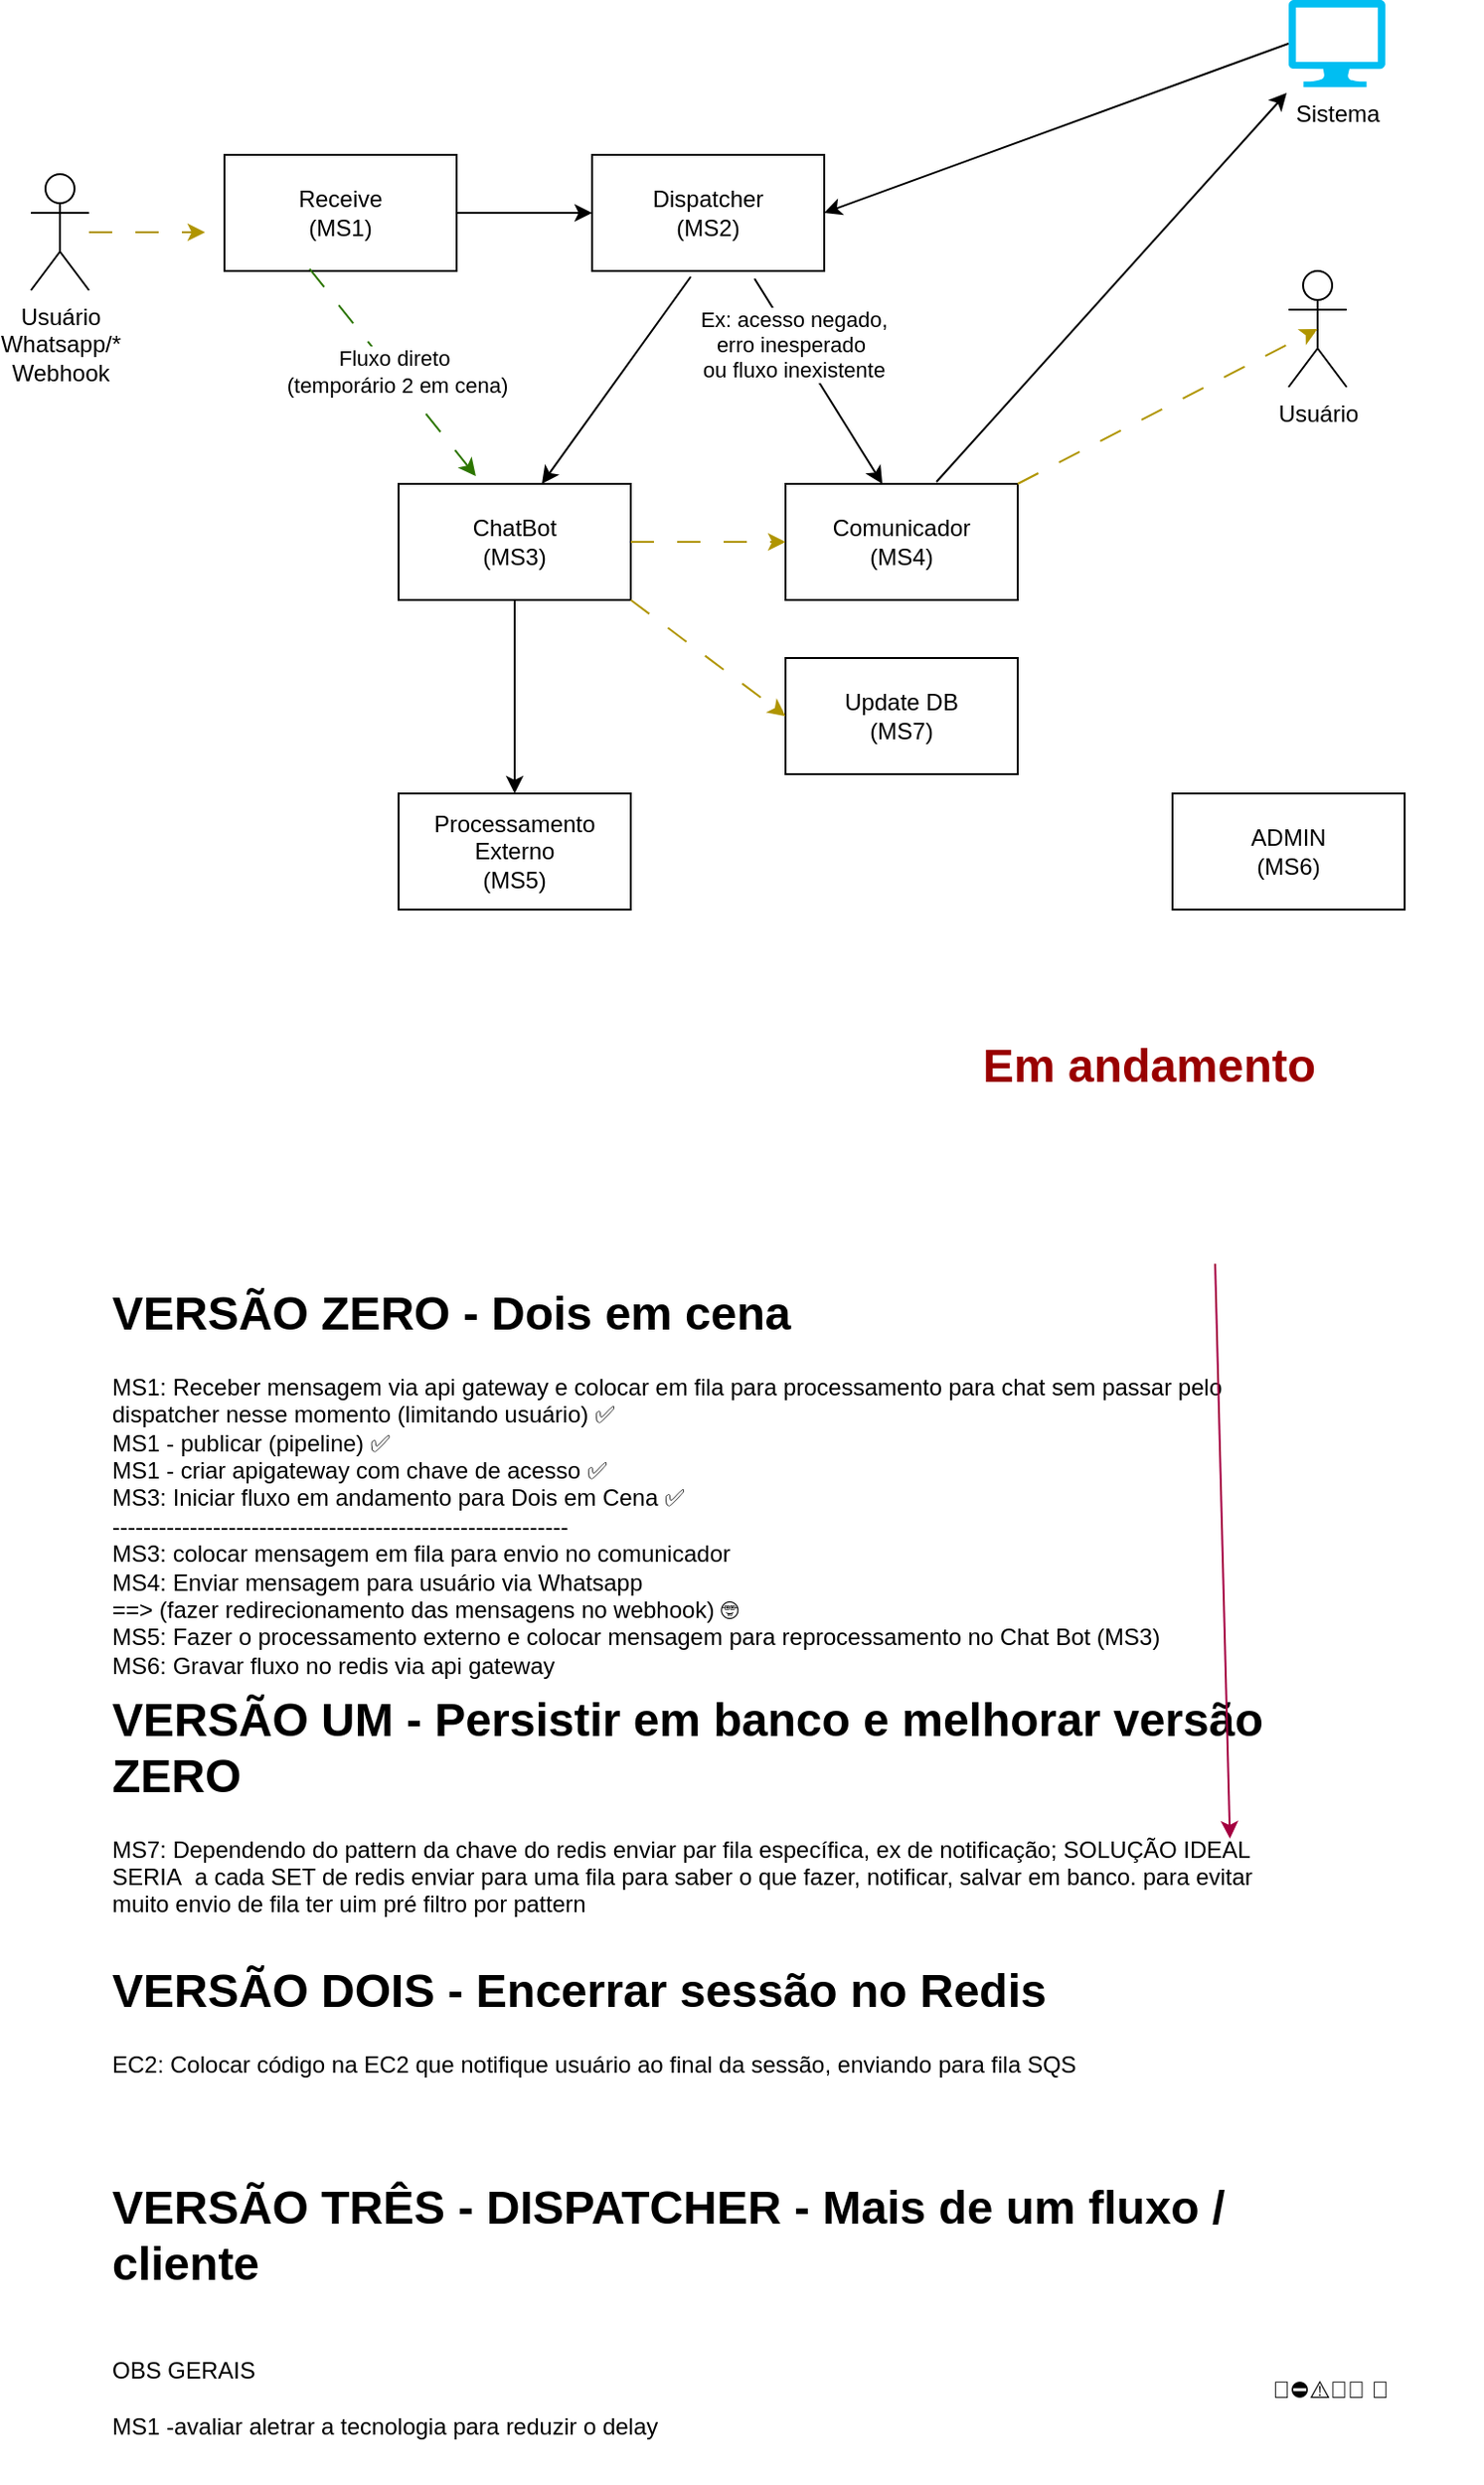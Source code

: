 <mxfile version="24.7.17">
  <diagram name="Page-1" id="x4owEQR5tJqsFIFqXLhK">
    <mxGraphModel dx="1434" dy="907" grid="1" gridSize="10" guides="1" tooltips="1" connect="1" arrows="1" fold="1" page="1" pageScale="1" pageWidth="850" pageHeight="1100" math="0" shadow="0">
      <root>
        <mxCell id="0" />
        <mxCell id="1" parent="0" />
        <mxCell id="aL0qmMMuCSAnXSBfhj6i-2" value="Usuário&lt;div&gt;Whatsapp/*&lt;br&gt;Webhook&lt;/div&gt;" style="shape=umlActor;verticalLabelPosition=bottom;verticalAlign=top;html=1;outlineConnect=0;" parent="1" vertex="1">
          <mxGeometry x="40" y="160" width="30" height="60" as="geometry" />
        </mxCell>
        <mxCell id="aL0qmMMuCSAnXSBfhj6i-4" value="Receive&lt;br&gt;(MS1)" style="rounded=0;whiteSpace=wrap;html=1;" parent="1" vertex="1">
          <mxGeometry x="140" y="150" width="120" height="60" as="geometry" />
        </mxCell>
        <mxCell id="aL0qmMMuCSAnXSBfhj6i-7" value="" style="endArrow=classic;html=1;rounded=0;dashed=1;dashPattern=12 12;fillColor=#e3c800;strokeColor=#B09500;" parent="1" source="aL0qmMMuCSAnXSBfhj6i-2" edge="1">
          <mxGeometry width="50" height="50" relative="1" as="geometry">
            <mxPoint x="620" y="490" as="sourcePoint" />
            <mxPoint x="130" y="190" as="targetPoint" />
          </mxGeometry>
        </mxCell>
        <mxCell id="aL0qmMMuCSAnXSBfhj6i-8" value="Dispatcher&lt;br&gt;(MS2)" style="rounded=0;whiteSpace=wrap;html=1;" parent="1" vertex="1">
          <mxGeometry x="330" y="150" width="120" height="60" as="geometry" />
        </mxCell>
        <mxCell id="aL0qmMMuCSAnXSBfhj6i-9" value="ChatBot&lt;br&gt;(MS3)" style="rounded=0;whiteSpace=wrap;html=1;" parent="1" vertex="1">
          <mxGeometry x="230" y="320" width="120" height="60" as="geometry" />
        </mxCell>
        <mxCell id="aL0qmMMuCSAnXSBfhj6i-10" value="" style="endArrow=classic;html=1;rounded=0;exitX=1;exitY=0.5;exitDx=0;exitDy=0;entryX=0;entryY=0.5;entryDx=0;entryDy=0;" parent="1" source="aL0qmMMuCSAnXSBfhj6i-4" target="aL0qmMMuCSAnXSBfhj6i-8" edge="1">
          <mxGeometry width="50" height="50" relative="1" as="geometry">
            <mxPoint x="80" y="200" as="sourcePoint" />
            <mxPoint x="320" y="190" as="targetPoint" />
          </mxGeometry>
        </mxCell>
        <mxCell id="aL0qmMMuCSAnXSBfhj6i-11" value="" style="endArrow=classic;html=1;rounded=0;exitX=0.367;exitY=0.983;exitDx=0;exitDy=0;exitPerimeter=0;entryX=0.333;entryY=-0.067;entryDx=0;entryDy=0;entryPerimeter=0;dashed=1;fillColor=#60a917;strokeColor=#2D7600;dashPattern=12 12;" parent="1" source="aL0qmMMuCSAnXSBfhj6i-4" target="aL0qmMMuCSAnXSBfhj6i-9" edge="1">
          <mxGeometry width="50" height="50" relative="1" as="geometry">
            <mxPoint x="620" y="490" as="sourcePoint" />
            <mxPoint x="670" y="440" as="targetPoint" />
          </mxGeometry>
        </mxCell>
        <mxCell id="aL0qmMMuCSAnXSBfhj6i-12" value="Fluxo direto&amp;nbsp;&lt;div&gt;(temporário 2 em cena)&lt;/div&gt;" style="edgeLabel;html=1;align=center;verticalAlign=middle;resizable=0;points=[];" parent="aL0qmMMuCSAnXSBfhj6i-11" vertex="1" connectable="0">
          <mxGeometry x="0.003" y="2" relative="1" as="geometry">
            <mxPoint as="offset" />
          </mxGeometry>
        </mxCell>
        <mxCell id="aL0qmMMuCSAnXSBfhj6i-13" value="Comunicador&lt;br&gt;(MS4)" style="rounded=0;whiteSpace=wrap;html=1;" parent="1" vertex="1">
          <mxGeometry x="430" y="320" width="120" height="60" as="geometry" />
        </mxCell>
        <mxCell id="aL0qmMMuCSAnXSBfhj6i-14" value="Sistema" style="verticalLabelPosition=bottom;html=1;verticalAlign=top;align=center;strokeColor=none;fillColor=#00BEF2;shape=mxgraph.azure.computer;pointerEvents=1;" parent="1" vertex="1">
          <mxGeometry x="690" y="70" width="50" height="45" as="geometry" />
        </mxCell>
        <mxCell id="aL0qmMMuCSAnXSBfhj6i-15" value="" style="endArrow=classic;html=1;rounded=0;exitX=0;exitY=0.5;exitDx=0;exitDy=0;exitPerimeter=0;entryX=1;entryY=0.5;entryDx=0;entryDy=0;" parent="1" source="aL0qmMMuCSAnXSBfhj6i-14" target="aL0qmMMuCSAnXSBfhj6i-8" edge="1">
          <mxGeometry width="50" height="50" relative="1" as="geometry">
            <mxPoint x="620" y="490" as="sourcePoint" />
            <mxPoint x="670" y="440" as="targetPoint" />
          </mxGeometry>
        </mxCell>
        <mxCell id="aL0qmMMuCSAnXSBfhj6i-16" value="" style="endArrow=classic;html=1;rounded=0;exitX=0.425;exitY=1.05;exitDx=0;exitDy=0;exitPerimeter=0;entryX=0.617;entryY=0;entryDx=0;entryDy=0;entryPerimeter=0;" parent="1" source="aL0qmMMuCSAnXSBfhj6i-8" target="aL0qmMMuCSAnXSBfhj6i-9" edge="1">
          <mxGeometry width="50" height="50" relative="1" as="geometry">
            <mxPoint x="620" y="490" as="sourcePoint" />
            <mxPoint x="670" y="440" as="targetPoint" />
          </mxGeometry>
        </mxCell>
        <mxCell id="aL0qmMMuCSAnXSBfhj6i-17" value="" style="endArrow=classic;html=1;rounded=0;exitX=0.7;exitY=1.067;exitDx=0;exitDy=0;exitPerimeter=0;entryX=0.417;entryY=0;entryDx=0;entryDy=0;entryPerimeter=0;" parent="1" source="aL0qmMMuCSAnXSBfhj6i-8" target="aL0qmMMuCSAnXSBfhj6i-13" edge="1">
          <mxGeometry width="50" height="50" relative="1" as="geometry">
            <mxPoint x="620" y="490" as="sourcePoint" />
            <mxPoint x="670" y="440" as="targetPoint" />
          </mxGeometry>
        </mxCell>
        <mxCell id="aL0qmMMuCSAnXSBfhj6i-25" value="Ex: acesso negado, &lt;br&gt;erro&amp;nbsp;inesperado&amp;nbsp;&lt;div&gt;ou fluxo inexistente&lt;/div&gt;" style="edgeLabel;html=1;align=center;verticalAlign=middle;resizable=0;points=[];" parent="aL0qmMMuCSAnXSBfhj6i-17" vertex="1" connectable="0">
          <mxGeometry x="-0.367" y="-1" relative="1" as="geometry">
            <mxPoint as="offset" />
          </mxGeometry>
        </mxCell>
        <mxCell id="aL0qmMMuCSAnXSBfhj6i-18" value="" style="endArrow=classic;html=1;rounded=0;exitX=1;exitY=0.5;exitDx=0;exitDy=0;entryX=0;entryY=0.5;entryDx=0;entryDy=0;dashed=1;dashPattern=12 12;fillColor=#e3c800;strokeColor=#B09500;" parent="1" source="aL0qmMMuCSAnXSBfhj6i-9" target="aL0qmMMuCSAnXSBfhj6i-13" edge="1">
          <mxGeometry width="50" height="50" relative="1" as="geometry">
            <mxPoint x="620" y="490" as="sourcePoint" />
            <mxPoint x="670" y="440" as="targetPoint" />
          </mxGeometry>
        </mxCell>
        <mxCell id="aL0qmMMuCSAnXSBfhj6i-19" value="Usuário" style="shape=umlActor;verticalLabelPosition=bottom;verticalAlign=top;html=1;outlineConnect=0;" parent="1" vertex="1">
          <mxGeometry x="690" y="210" width="30" height="60" as="geometry" />
        </mxCell>
        <mxCell id="aL0qmMMuCSAnXSBfhj6i-20" value="" style="endArrow=classic;html=1;rounded=0;exitX=1;exitY=0;exitDx=0;exitDy=0;entryX=0.5;entryY=0.5;entryDx=0;entryDy=0;entryPerimeter=0;dashed=1;dashPattern=12 12;fillColor=#e3c800;strokeColor=#B09500;" parent="1" source="aL0qmMMuCSAnXSBfhj6i-13" target="aL0qmMMuCSAnXSBfhj6i-19" edge="1">
          <mxGeometry width="50" height="50" relative="1" as="geometry">
            <mxPoint x="620" y="490" as="sourcePoint" />
            <mxPoint x="680" y="250" as="targetPoint" />
          </mxGeometry>
        </mxCell>
        <mxCell id="aL0qmMMuCSAnXSBfhj6i-21" value="" style="endArrow=classic;html=1;rounded=0;exitX=0.65;exitY=-0.017;exitDx=0;exitDy=0;exitPerimeter=0;entryX=-0.02;entryY=1.067;entryDx=0;entryDy=0;entryPerimeter=0;" parent="1" source="aL0qmMMuCSAnXSBfhj6i-13" target="aL0qmMMuCSAnXSBfhj6i-14" edge="1">
          <mxGeometry width="50" height="50" relative="1" as="geometry">
            <mxPoint x="560" y="330" as="sourcePoint" />
            <mxPoint x="690" y="260" as="targetPoint" />
          </mxGeometry>
        </mxCell>
        <mxCell id="aL0qmMMuCSAnXSBfhj6i-22" value="Processamento&lt;br&gt;Externo&lt;br&gt;(MS5)" style="rounded=0;whiteSpace=wrap;html=1;" parent="1" vertex="1">
          <mxGeometry x="230" y="480" width="120" height="60" as="geometry" />
        </mxCell>
        <mxCell id="aL0qmMMuCSAnXSBfhj6i-24" value="" style="endArrow=classic;html=1;rounded=0;exitX=0.5;exitY=1;exitDx=0;exitDy=0;" parent="1" source="aL0qmMMuCSAnXSBfhj6i-9" target="aL0qmMMuCSAnXSBfhj6i-22" edge="1">
          <mxGeometry width="50" height="50" relative="1" as="geometry">
            <mxPoint x="290" y="390" as="sourcePoint" />
            <mxPoint x="670" y="440" as="targetPoint" />
          </mxGeometry>
        </mxCell>
        <mxCell id="GBnZuMFmrzQNFnWWCVj_-2" value="&lt;h1 style=&quot;margin-top: 0px;&quot;&gt;VERSÃO ZERO - Dois em cena&lt;/h1&gt;&lt;div&gt;MS1: Receber mensagem via api gateway e colocar em fila para processamento para chat sem passar pelo dispatcher nesse momento (limitando usuário)&amp;nbsp;&lt;span style=&quot;background-color: initial;&quot;&gt;✅&lt;br&gt;&lt;/span&gt;&lt;span style=&quot;background-color: initial;&quot;&gt;MS1 - publicar (pipeline)&amp;nbsp;&lt;/span&gt;✅&lt;span style=&quot;background-color: initial;&quot;&gt;&lt;br&gt;MS1 - criar apigateway com chave de acesso&lt;/span&gt;&amp;nbsp;✅&lt;br&gt;&lt;span style=&quot;background-color: initial;&quot;&gt;MS3: Iniciar fluxo em andamento para Dois em Cena&amp;nbsp;&lt;/span&gt;✅&lt;span style=&quot;background-color: initial;&quot;&gt;&lt;br&gt;&lt;/span&gt;-----------------------------------------------------------&lt;br&gt;&lt;span style=&quot;background-color: initial;&quot;&gt;MS3: colocar mensagem em fila para envio no comunicador&lt;br&gt;&lt;/span&gt;MS4: Enviar mensagem para usuário via Whatsapp&lt;br&gt;&lt;/div&gt;&lt;div&gt;==&amp;gt; (fazer redirecionamento das mensagens no webhook) 🤓&lt;br&gt;&lt;/div&gt;&lt;div&gt;MS5: Fazer o processamento externo e colocar mensagem para reprocessamento no Chat Bot (MS3)&lt;br&gt;MS6: Gravar fluxo no redis via api gateway&lt;br&gt;&lt;br&gt;&lt;br&gt;&lt;/div&gt;" style="text;html=1;whiteSpace=wrap;overflow=hidden;rounded=0;" parent="1" vertex="1">
          <mxGeometry x="80" y="728" width="620" height="208" as="geometry" />
        </mxCell>
        <mxCell id="GBnZuMFmrzQNFnWWCVj_-3" value="ADMIN&lt;br&gt;(MS6)" style="rounded=0;whiteSpace=wrap;html=1;" parent="1" vertex="1">
          <mxGeometry x="630" y="480" width="120" height="60" as="geometry" />
        </mxCell>
        <mxCell id="1eh-dSSV-2nS1JZkb8D_-3" value="&lt;h1 style=&quot;margin-top: 0px;&quot;&gt;VERSÃO TRÊS - DISPATCHER - Mais de um fluxo / cliente&lt;/h1&gt;&lt;div&gt;&lt;br&gt;&lt;/div&gt;" style="text;html=1;whiteSpace=wrap;overflow=hidden;rounded=0;" parent="1" vertex="1">
          <mxGeometry x="80" y="1190" width="620" height="80" as="geometry" />
        </mxCell>
        <mxCell id="1eh-dSSV-2nS1JZkb8D_-4" value="&lt;h1 style=&quot;margin-top: 0px;&quot;&gt;&lt;span style=&quot;background-color: initial; font-size: 12px; font-weight: normal;&quot;&gt;🚀⛔⚠️🤓✅&amp;nbsp;🎯&lt;/span&gt;&lt;br&gt;&lt;/h1&gt;" style="text;html=1;whiteSpace=wrap;overflow=hidden;rounded=0;" parent="1" vertex="1">
          <mxGeometry x="680" y="1280" width="110" height="40" as="geometry" />
        </mxCell>
        <mxCell id="1eh-dSSV-2nS1JZkb8D_-5" value="&lt;h1 style=&quot;margin-top: 0px;&quot;&gt;&lt;span style=&quot;background-color: initial; font-size: 12px; font-weight: normal;&quot;&gt;OBS GERAIS&lt;br&gt;MS1 -avaliar aletrar a tecnologia para reduzir&amp;nbsp;o delay&lt;/span&gt;&lt;br&gt;&lt;/h1&gt;" style="text;html=1;whiteSpace=wrap;overflow=hidden;rounded=0;" parent="1" vertex="1">
          <mxGeometry x="80" y="1270" width="390" height="80" as="geometry" />
        </mxCell>
        <mxCell id="1eh-dSSV-2nS1JZkb8D_-9" value="Update DB&lt;br&gt;(MS7)" style="rounded=0;whiteSpace=wrap;html=1;" parent="1" vertex="1">
          <mxGeometry x="430" y="410" width="120" height="60" as="geometry" />
        </mxCell>
        <mxCell id="1eh-dSSV-2nS1JZkb8D_-10" value="" style="endArrow=classic;html=1;rounded=0;exitX=1;exitY=1;exitDx=0;exitDy=0;entryX=0;entryY=0.5;entryDx=0;entryDy=0;dashed=1;dashPattern=12 12;fillColor=#e3c800;strokeColor=#B09500;" parent="1" source="aL0qmMMuCSAnXSBfhj6i-9" target="1eh-dSSV-2nS1JZkb8D_-9" edge="1">
          <mxGeometry width="50" height="50" relative="1" as="geometry">
            <mxPoint x="360" y="360" as="sourcePoint" />
            <mxPoint x="440" y="360" as="targetPoint" />
          </mxGeometry>
        </mxCell>
        <mxCell id="1eh-dSSV-2nS1JZkb8D_-12" value="&lt;h1 style=&quot;margin-top: 0px;&quot;&gt;&lt;font color=&quot;#990000&quot;&gt;Em andamento&lt;/font&gt;&lt;/h1&gt;&lt;p&gt;&lt;font color=&quot;#ffffff&quot;&gt;No service que salva o redis de notificacao:*:* ex: notificacao:WHATSAPP:usuario, enviar mensagem para fila sqs a ser processada por MS4&lt;/font&gt;&lt;/p&gt;" style="text;html=1;whiteSpace=wrap;overflow=hidden;rounded=0;" parent="1" vertex="1">
          <mxGeometry x="530" y="600" width="180" height="120" as="geometry" />
        </mxCell>
        <mxCell id="1eh-dSSV-2nS1JZkb8D_-13" value="&lt;h1 style=&quot;margin-top: 0px;&quot;&gt;VERSÃO UM - Persistir em banco e melhorar versão ZERO&lt;/h1&gt;&lt;div&gt;MS7: Dependendo do pattern da chave do redis enviar par fila específica, ex de notificação; SOLUÇÃO IDEAL SERIA&amp;nbsp; a cada SET de redis enviar para uma fila para saber o que fazer, notificar, salvar em banco. para evitar muito envio de fila ter uim pré filtro por pattern&lt;/div&gt;" style="text;html=1;whiteSpace=wrap;overflow=hidden;rounded=0;" parent="1" vertex="1">
          <mxGeometry x="80" y="938" width="620" height="122" as="geometry" />
        </mxCell>
        <mxCell id="1eh-dSSV-2nS1JZkb8D_-14" value="&lt;h1 style=&quot;margin-top: 0px;&quot;&gt;VERSÃO DOIS - Encerrar sessão no Redis&lt;/h1&gt;&lt;div&gt;EC2: Colocar código na EC2 que notifique usuário ao final da sessão, enviando para fila SQS&lt;/div&gt;" style="text;html=1;whiteSpace=wrap;overflow=hidden;rounded=0;" parent="1" vertex="1">
          <mxGeometry x="80" y="1078" width="620" height="102" as="geometry" />
        </mxCell>
        <mxCell id="1eh-dSSV-2nS1JZkb8D_-15" value="" style="endArrow=classic;html=1;rounded=0;entryX=0.935;entryY=0.672;entryDx=0;entryDy=0;entryPerimeter=0;exitX=0.678;exitY=1.025;exitDx=0;exitDy=0;exitPerimeter=0;fillColor=#d80073;strokeColor=#A50040;" parent="1" source="1eh-dSSV-2nS1JZkb8D_-12" target="1eh-dSSV-2nS1JZkb8D_-13" edge="1">
          <mxGeometry width="50" height="50" relative="1" as="geometry">
            <mxPoint x="740" y="847.081" as="sourcePoint" />
            <mxPoint x="800" y="850" as="targetPoint" />
          </mxGeometry>
        </mxCell>
      </root>
    </mxGraphModel>
  </diagram>
</mxfile>
